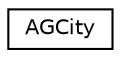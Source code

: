 digraph "Graphical Class Hierarchy"
{
  edge [fontname="Helvetica",fontsize="10",labelfontname="Helvetica",labelfontsize="10"];
  node [fontname="Helvetica",fontsize="10",shape=record];
  rankdir="LR";
  Node0 [label="AGCity",height=0.2,width=0.4,color="black", fillcolor="white", style="filled",URL="$da/dbb/class_a_g_city.html"];
}
